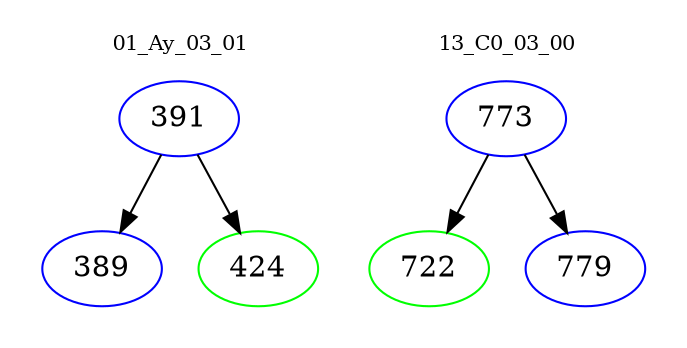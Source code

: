 digraph{
subgraph cluster_0 {
color = white
label = "01_Ay_03_01";
fontsize=10;
T0_391 [label="391", color="blue"]
T0_391 -> T0_389 [color="black"]
T0_389 [label="389", color="blue"]
T0_391 -> T0_424 [color="black"]
T0_424 [label="424", color="green"]
}
subgraph cluster_1 {
color = white
label = "13_C0_03_00";
fontsize=10;
T1_773 [label="773", color="blue"]
T1_773 -> T1_722 [color="black"]
T1_722 [label="722", color="green"]
T1_773 -> T1_779 [color="black"]
T1_779 [label="779", color="blue"]
}
}
